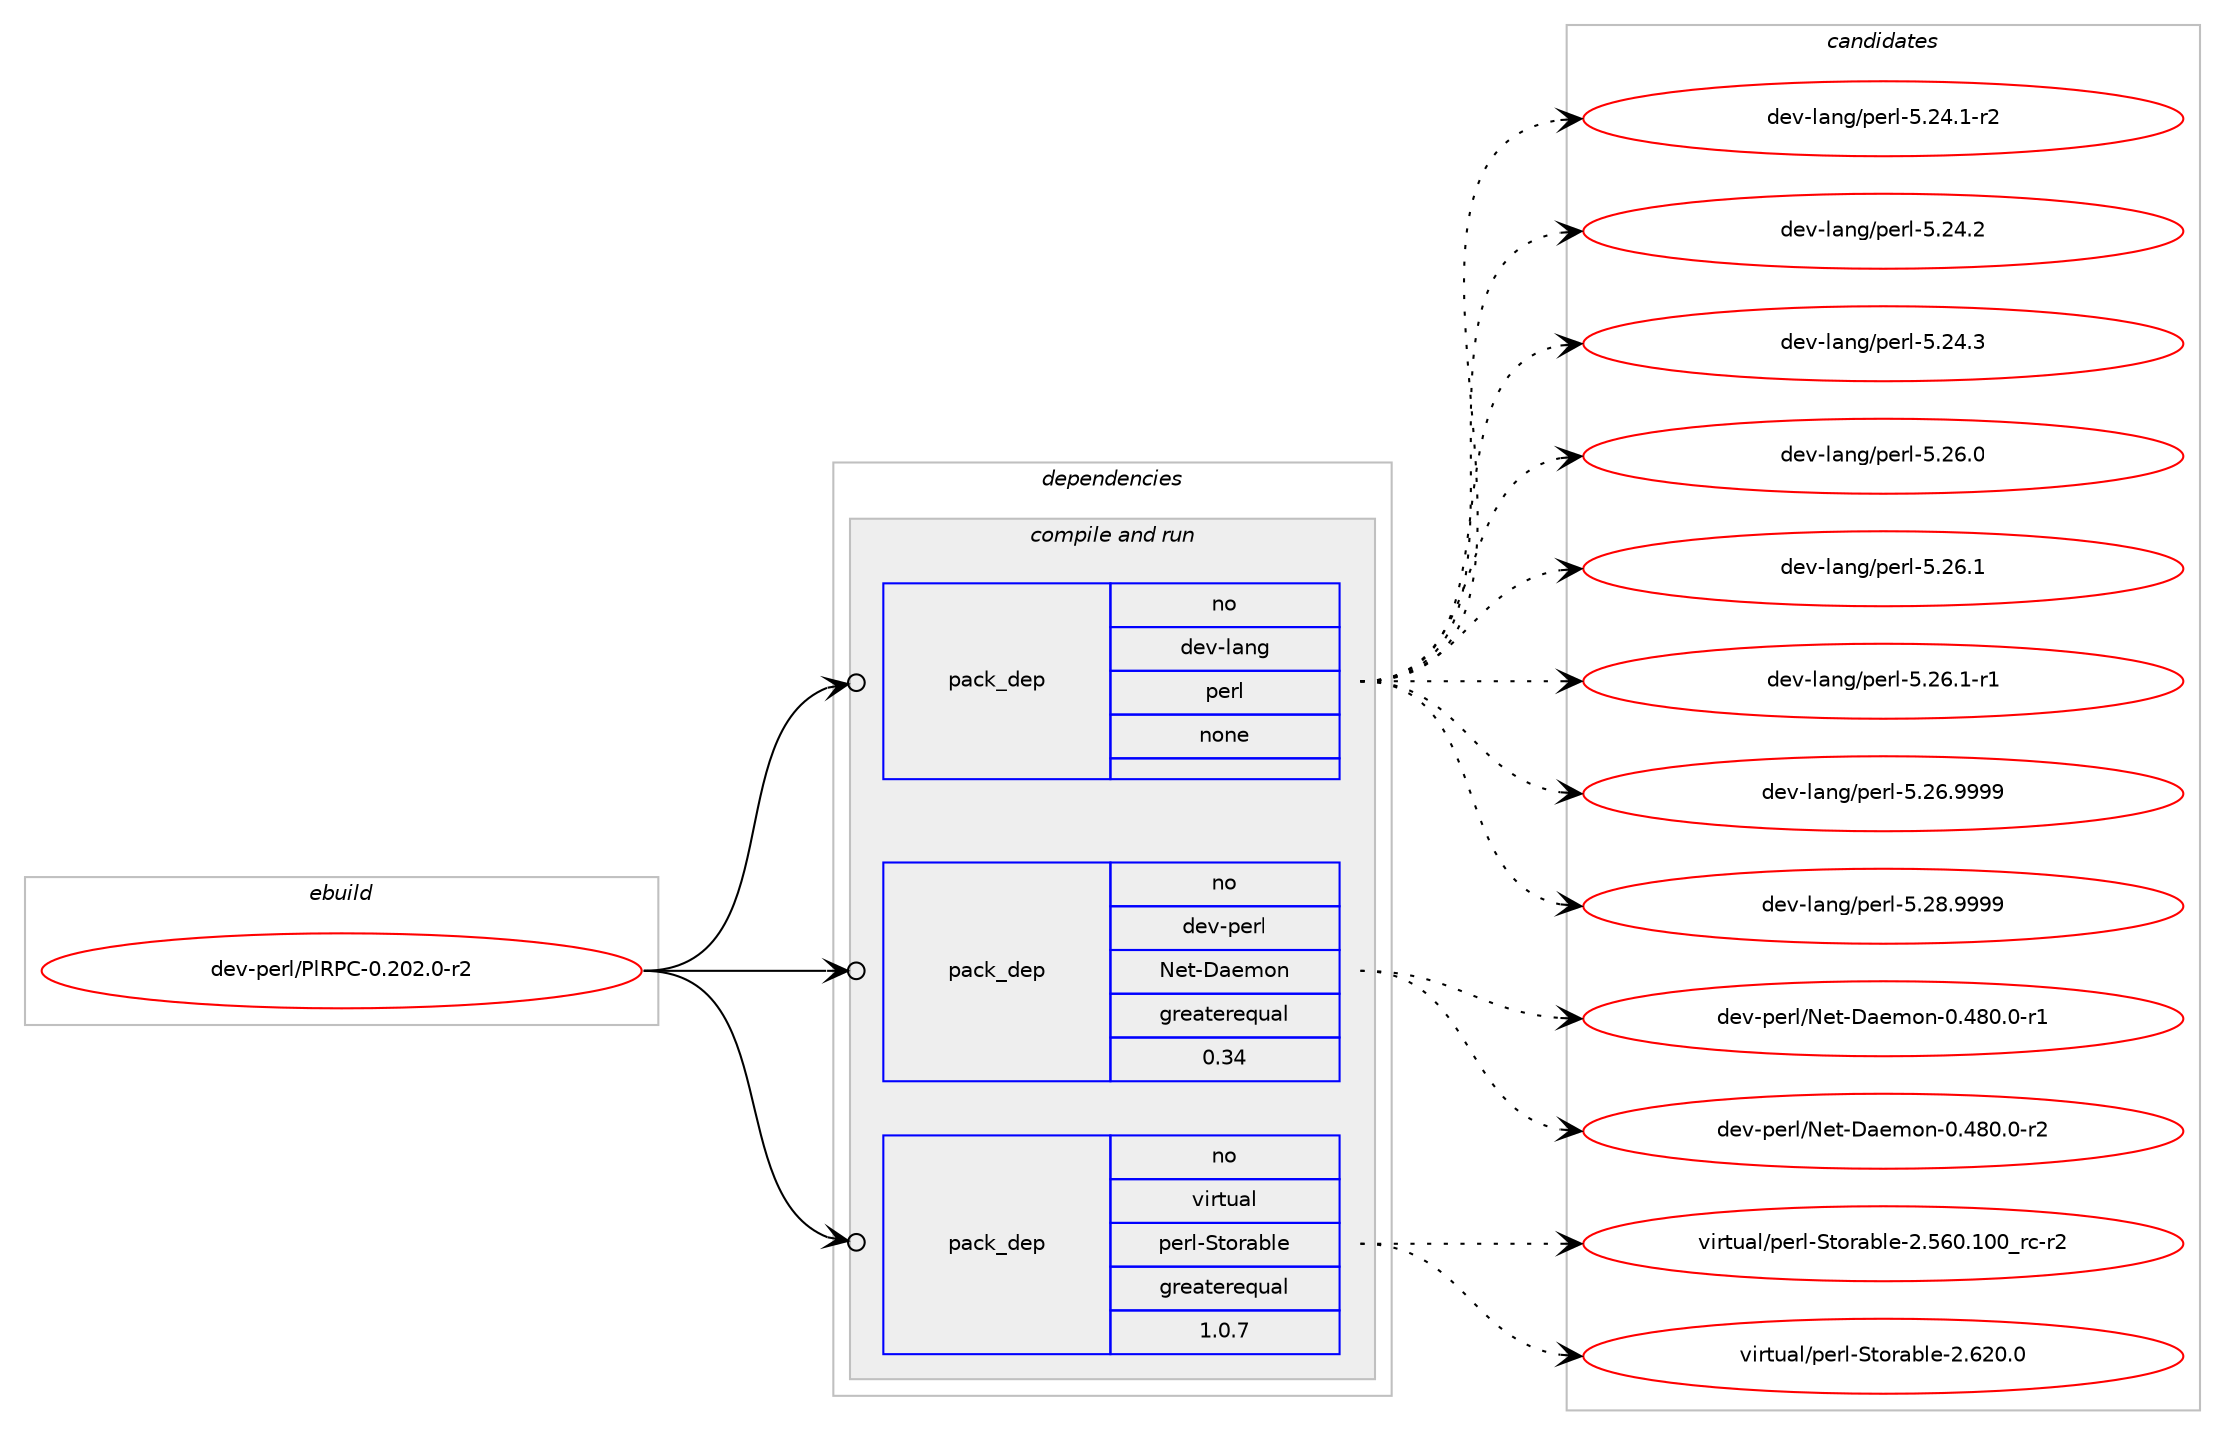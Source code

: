 digraph prolog {

# *************
# Graph options
# *************

newrank=true;
concentrate=true;
compound=true;
graph [rankdir=LR,fontname=Helvetica,fontsize=10,ranksep=1.5];#, ranksep=2.5, nodesep=0.2];
edge  [arrowhead=vee];
node  [fontname=Helvetica,fontsize=10];

# **********
# The ebuild
# **********

subgraph cluster_leftcol {
color=gray;
rank=same;
label=<<i>ebuild</i>>;
id [label="dev-perl/PlRPC-0.202.0-r2", color=red, width=4, href="../dev-perl/PlRPC-0.202.0-r2.svg"];
}

# ****************
# The dependencies
# ****************

subgraph cluster_midcol {
color=gray;
label=<<i>dependencies</i>>;
subgraph cluster_compile {
fillcolor="#eeeeee";
style=filled;
label=<<i>compile</i>>;
}
subgraph cluster_compileandrun {
fillcolor="#eeeeee";
style=filled;
label=<<i>compile and run</i>>;
subgraph pack106032 {
dependency137628 [label=<<TABLE BORDER="0" CELLBORDER="1" CELLSPACING="0" CELLPADDING="4" WIDTH="220"><TR><TD ROWSPAN="6" CELLPADDING="30">pack_dep</TD></TR><TR><TD WIDTH="110">no</TD></TR><TR><TD>dev-lang</TD></TR><TR><TD>perl</TD></TR><TR><TD>none</TD></TR><TR><TD></TD></TR></TABLE>>, shape=none, color=blue];
}
id:e -> dependency137628:w [weight=20,style="solid",arrowhead="odotvee"];
subgraph pack106033 {
dependency137629 [label=<<TABLE BORDER="0" CELLBORDER="1" CELLSPACING="0" CELLPADDING="4" WIDTH="220"><TR><TD ROWSPAN="6" CELLPADDING="30">pack_dep</TD></TR><TR><TD WIDTH="110">no</TD></TR><TR><TD>dev-perl</TD></TR><TR><TD>Net-Daemon</TD></TR><TR><TD>greaterequal</TD></TR><TR><TD>0.34</TD></TR></TABLE>>, shape=none, color=blue];
}
id:e -> dependency137629:w [weight=20,style="solid",arrowhead="odotvee"];
subgraph pack106034 {
dependency137630 [label=<<TABLE BORDER="0" CELLBORDER="1" CELLSPACING="0" CELLPADDING="4" WIDTH="220"><TR><TD ROWSPAN="6" CELLPADDING="30">pack_dep</TD></TR><TR><TD WIDTH="110">no</TD></TR><TR><TD>virtual</TD></TR><TR><TD>perl-Storable</TD></TR><TR><TD>greaterequal</TD></TR><TR><TD>1.0.7</TD></TR></TABLE>>, shape=none, color=blue];
}
id:e -> dependency137630:w [weight=20,style="solid",arrowhead="odotvee"];
}
subgraph cluster_run {
fillcolor="#eeeeee";
style=filled;
label=<<i>run</i>>;
}
}

# **************
# The candidates
# **************

subgraph cluster_choices {
rank=same;
color=gray;
label=<<i>candidates</i>>;

subgraph choice106032 {
color=black;
nodesep=1;
choice100101118451089711010347112101114108455346505246494511450 [label="dev-lang/perl-5.24.1-r2", color=red, width=4,href="../dev-lang/perl-5.24.1-r2.svg"];
choice10010111845108971101034711210111410845534650524650 [label="dev-lang/perl-5.24.2", color=red, width=4,href="../dev-lang/perl-5.24.2.svg"];
choice10010111845108971101034711210111410845534650524651 [label="dev-lang/perl-5.24.3", color=red, width=4,href="../dev-lang/perl-5.24.3.svg"];
choice10010111845108971101034711210111410845534650544648 [label="dev-lang/perl-5.26.0", color=red, width=4,href="../dev-lang/perl-5.26.0.svg"];
choice10010111845108971101034711210111410845534650544649 [label="dev-lang/perl-5.26.1", color=red, width=4,href="../dev-lang/perl-5.26.1.svg"];
choice100101118451089711010347112101114108455346505446494511449 [label="dev-lang/perl-5.26.1-r1", color=red, width=4,href="../dev-lang/perl-5.26.1-r1.svg"];
choice10010111845108971101034711210111410845534650544657575757 [label="dev-lang/perl-5.26.9999", color=red, width=4,href="../dev-lang/perl-5.26.9999.svg"];
choice10010111845108971101034711210111410845534650564657575757 [label="dev-lang/perl-5.28.9999", color=red, width=4,href="../dev-lang/perl-5.28.9999.svg"];
dependency137628:e -> choice100101118451089711010347112101114108455346505246494511450:w [style=dotted,weight="100"];
dependency137628:e -> choice10010111845108971101034711210111410845534650524650:w [style=dotted,weight="100"];
dependency137628:e -> choice10010111845108971101034711210111410845534650524651:w [style=dotted,weight="100"];
dependency137628:e -> choice10010111845108971101034711210111410845534650544648:w [style=dotted,weight="100"];
dependency137628:e -> choice10010111845108971101034711210111410845534650544649:w [style=dotted,weight="100"];
dependency137628:e -> choice100101118451089711010347112101114108455346505446494511449:w [style=dotted,weight="100"];
dependency137628:e -> choice10010111845108971101034711210111410845534650544657575757:w [style=dotted,weight="100"];
dependency137628:e -> choice10010111845108971101034711210111410845534650564657575757:w [style=dotted,weight="100"];
}
subgraph choice106033 {
color=black;
nodesep=1;
choice10010111845112101114108477810111645689710110911111045484652564846484511449 [label="dev-perl/Net-Daemon-0.480.0-r1", color=red, width=4,href="../dev-perl/Net-Daemon-0.480.0-r1.svg"];
choice10010111845112101114108477810111645689710110911111045484652564846484511450 [label="dev-perl/Net-Daemon-0.480.0-r2", color=red, width=4,href="../dev-perl/Net-Daemon-0.480.0-r2.svg"];
dependency137629:e -> choice10010111845112101114108477810111645689710110911111045484652564846484511449:w [style=dotted,weight="100"];
dependency137629:e -> choice10010111845112101114108477810111645689710110911111045484652564846484511450:w [style=dotted,weight="100"];
}
subgraph choice106034 {
color=black;
nodesep=1;
choice1181051141161179710847112101114108458311611111497981081014550465354484649484895114994511450 [label="virtual/perl-Storable-2.560.100_rc-r2", color=red, width=4,href="../virtual/perl-Storable-2.560.100_rc-r2.svg"];
choice1181051141161179710847112101114108458311611111497981081014550465450484648 [label="virtual/perl-Storable-2.620.0", color=red, width=4,href="../virtual/perl-Storable-2.620.0.svg"];
dependency137630:e -> choice1181051141161179710847112101114108458311611111497981081014550465354484649484895114994511450:w [style=dotted,weight="100"];
dependency137630:e -> choice1181051141161179710847112101114108458311611111497981081014550465450484648:w [style=dotted,weight="100"];
}
}

}
